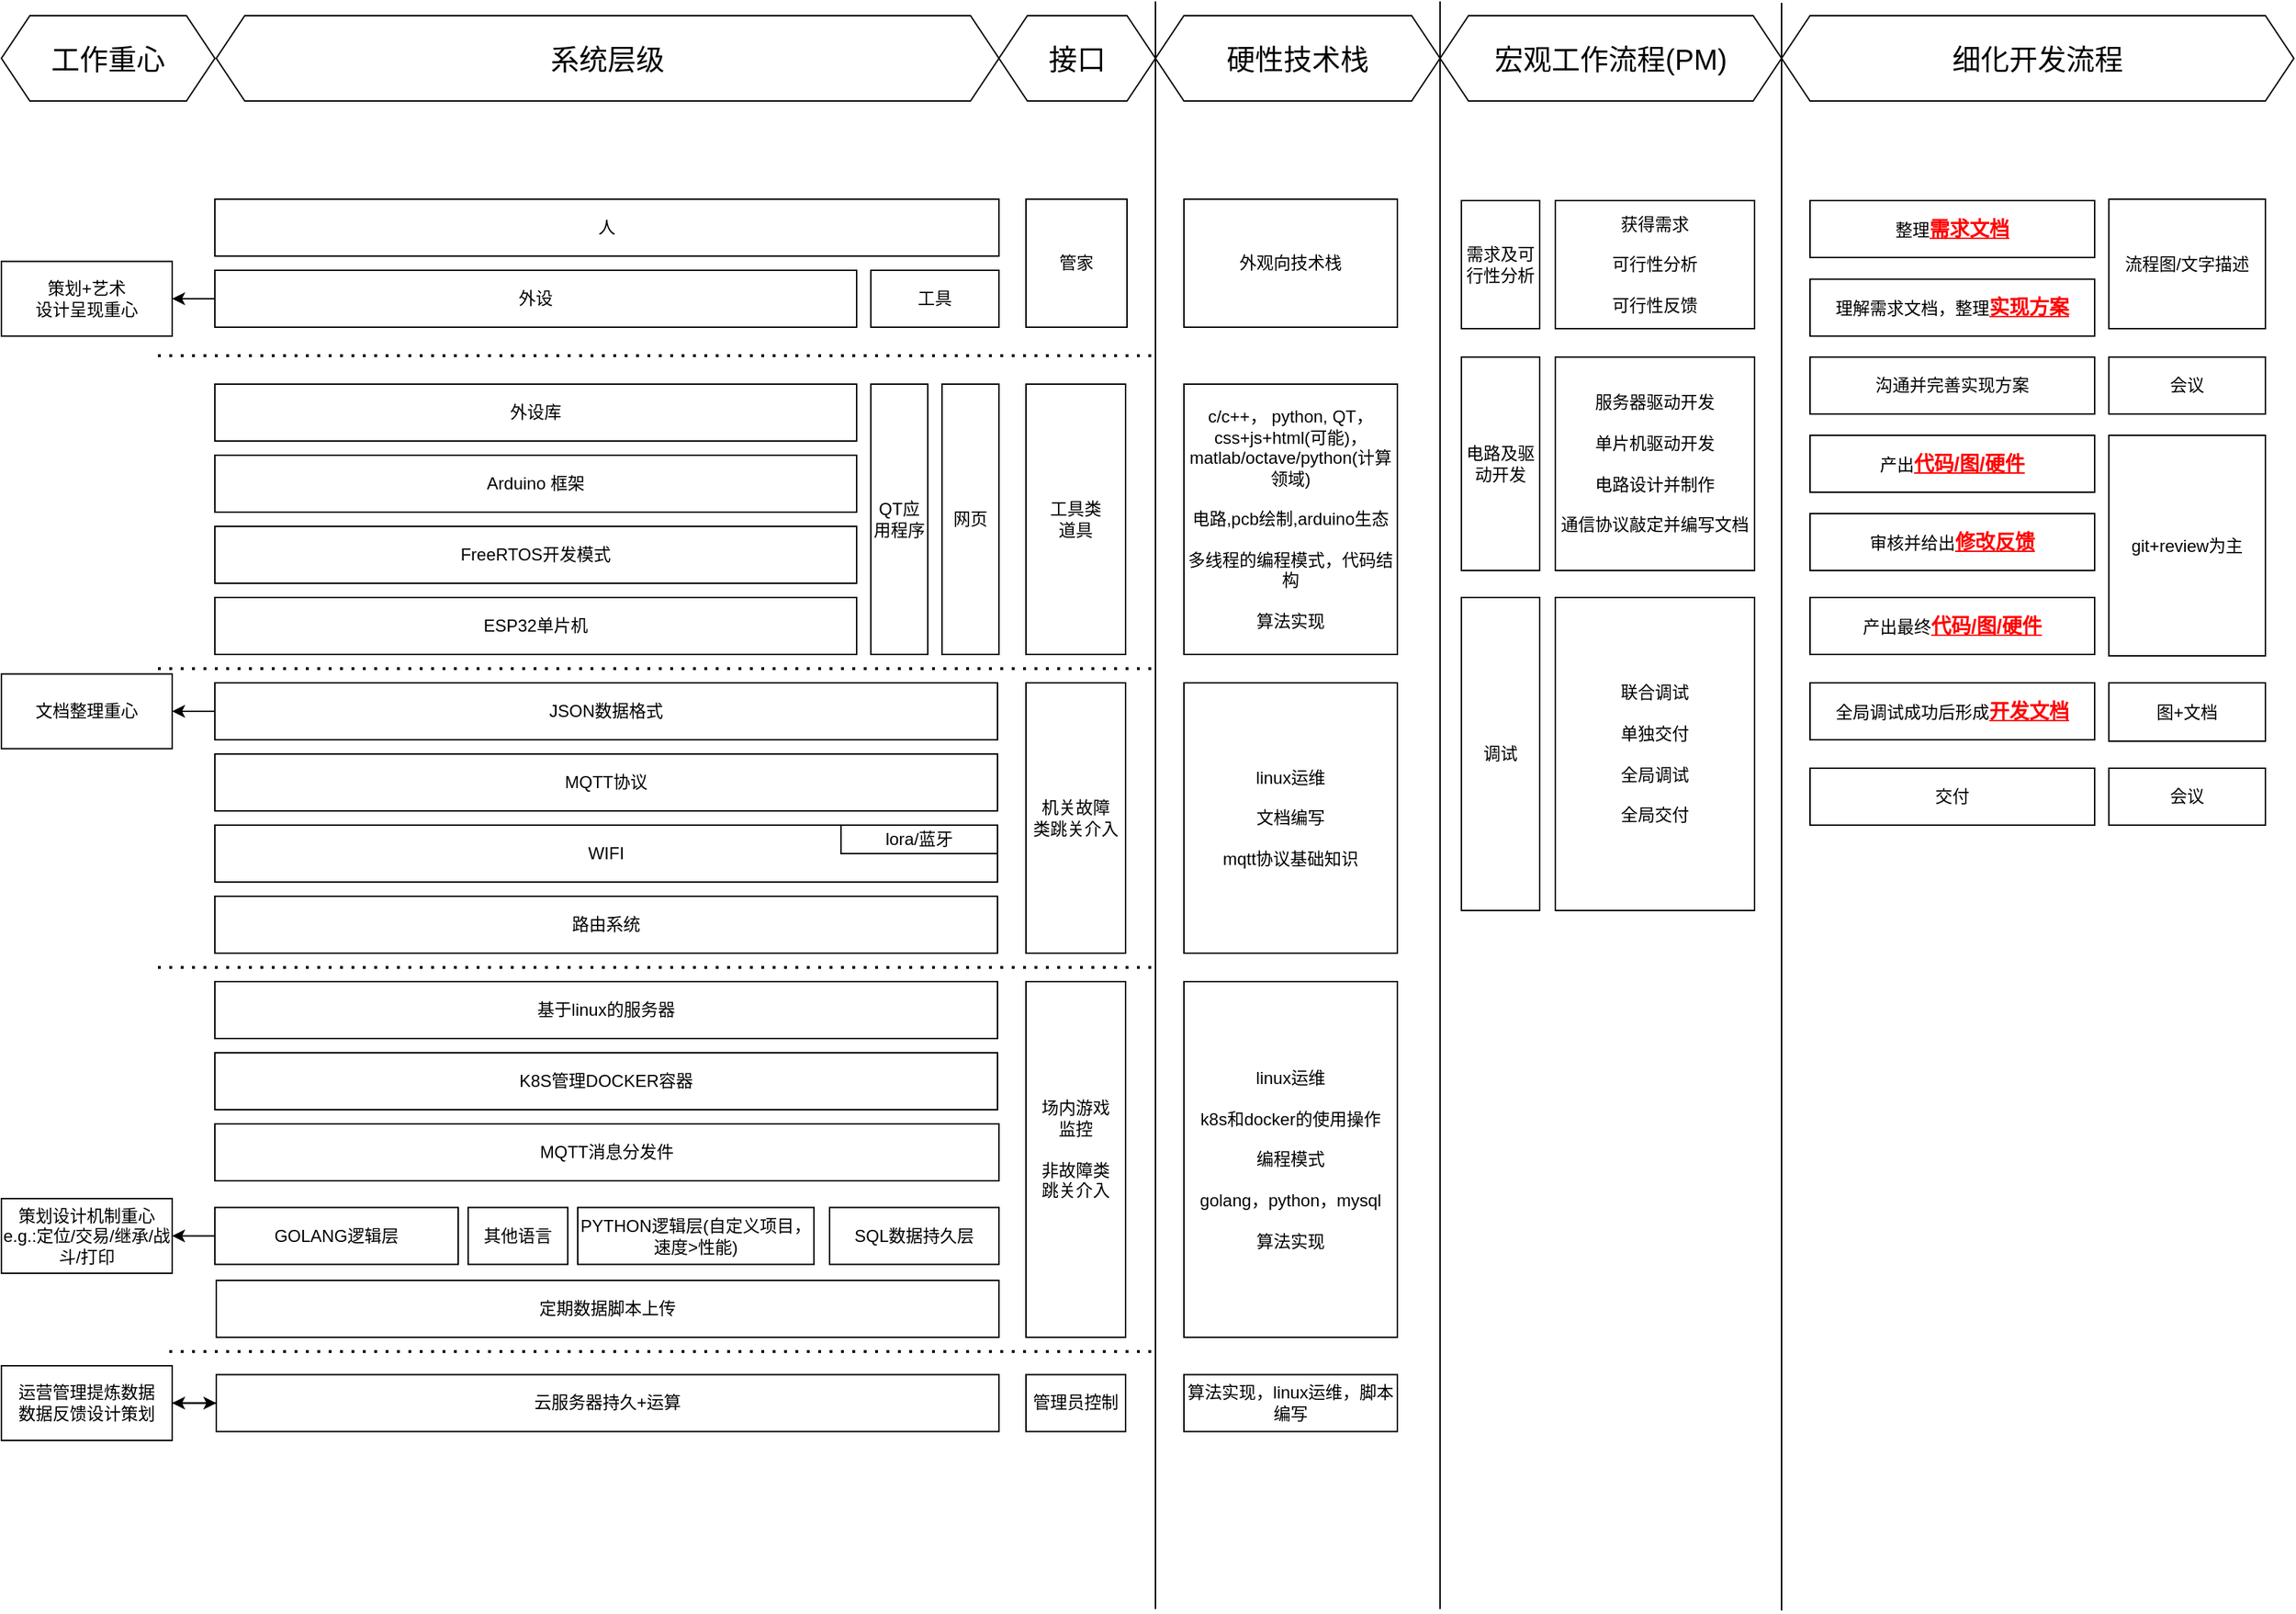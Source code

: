 <mxfile version="15.8.8" type="github">
  <diagram id="IV_X_TkmRIQZeNt81BuN" name="Page-1">
    <mxGraphModel dx="1902" dy="1037" grid="1" gridSize="10" guides="1" tooltips="1" connect="1" arrows="1" fold="1" page="1" pageScale="1" pageWidth="827" pageHeight="1169" math="0" shadow="0">
      <root>
        <mxCell id="0" />
        <mxCell id="1" parent="0" />
        <mxCell id="2juBTx7HcWIcTXjx7-tH-1" value="Arduino 框架" style="rounded=0;whiteSpace=wrap;html=1;" parent="1" vertex="1">
          <mxGeometry x="159" y="339" width="451" height="40" as="geometry" />
        </mxCell>
        <mxCell id="2juBTx7HcWIcTXjx7-tH-2" value="" style="endArrow=none;dashed=1;html=1;dashPattern=1 3;strokeWidth=2;rounded=0;" parent="1" edge="1">
          <mxGeometry width="50" height="50" relative="1" as="geometry">
            <mxPoint x="119" y="269" as="sourcePoint" />
            <mxPoint x="819" y="269" as="targetPoint" />
          </mxGeometry>
        </mxCell>
        <mxCell id="2juBTx7HcWIcTXjx7-tH-3" value="FreeRTOS开发模式" style="rounded=0;whiteSpace=wrap;html=1;" parent="1" vertex="1">
          <mxGeometry x="159" y="389" width="451" height="40" as="geometry" />
        </mxCell>
        <mxCell id="2juBTx7HcWIcTXjx7-tH-4" value="ESP32单片机" style="rounded=0;whiteSpace=wrap;html=1;" parent="1" vertex="1">
          <mxGeometry x="159" y="439" width="451" height="40" as="geometry" />
        </mxCell>
        <mxCell id="2juBTx7HcWIcTXjx7-tH-5" value="外设库" style="rounded=0;whiteSpace=wrap;html=1;" parent="1" vertex="1">
          <mxGeometry x="159" y="289" width="451" height="40" as="geometry" />
        </mxCell>
        <mxCell id="2juBTx7HcWIcTXjx7-tH-6" value="" style="endArrow=none;dashed=1;html=1;dashPattern=1 3;strokeWidth=2;rounded=0;" parent="1" edge="1">
          <mxGeometry width="50" height="50" relative="1" as="geometry">
            <mxPoint x="119" y="489" as="sourcePoint" />
            <mxPoint x="819" y="489" as="targetPoint" />
          </mxGeometry>
        </mxCell>
        <mxCell id="2juBTx7HcWIcTXjx7-tH-7" value="WIFI" style="rounded=0;whiteSpace=wrap;html=1;" parent="1" vertex="1">
          <mxGeometry x="159" y="599" width="550" height="40" as="geometry" />
        </mxCell>
        <mxCell id="2juBTx7HcWIcTXjx7-tH-8" value="lora/蓝牙" style="rounded=0;whiteSpace=wrap;html=1;" parent="1" vertex="1">
          <mxGeometry x="599" y="599" width="110" height="20" as="geometry" />
        </mxCell>
        <mxCell id="2juBTx7HcWIcTXjx7-tH-9" value="路由系统" style="rounded=0;whiteSpace=wrap;html=1;" parent="1" vertex="1">
          <mxGeometry x="159" y="649" width="550" height="40" as="geometry" />
        </mxCell>
        <mxCell id="2juBTx7HcWIcTXjx7-tH-10" value="基于linux的服务器" style="rounded=0;whiteSpace=wrap;html=1;" parent="1" vertex="1">
          <mxGeometry x="159" y="709" width="550" height="40" as="geometry" />
        </mxCell>
        <mxCell id="2juBTx7HcWIcTXjx7-tH-11" value="MQTT消息分发件" style="rounded=0;whiteSpace=wrap;html=1;" parent="1" vertex="1">
          <mxGeometry x="159" y="809" width="551" height="40" as="geometry" />
        </mxCell>
        <mxCell id="2juBTx7HcWIcTXjx7-tH-12" style="edgeStyle=orthogonalEdgeStyle;rounded=0;orthogonalLoop=1;jettySize=auto;html=1;entryX=1;entryY=0.5;entryDx=0;entryDy=0;" parent="1" source="2juBTx7HcWIcTXjx7-tH-13" target="2juBTx7HcWIcTXjx7-tH-30" edge="1">
          <mxGeometry relative="1" as="geometry" />
        </mxCell>
        <mxCell id="2juBTx7HcWIcTXjx7-tH-13" value="GOLANG逻辑层" style="rounded=0;whiteSpace=wrap;html=1;" parent="1" vertex="1">
          <mxGeometry x="159" y="867.75" width="171" height="40" as="geometry" />
        </mxCell>
        <mxCell id="2juBTx7HcWIcTXjx7-tH-14" value="SQL数据持久层" style="rounded=0;whiteSpace=wrap;html=1;" parent="1" vertex="1">
          <mxGeometry x="591" y="867.75" width="119" height="40" as="geometry" />
        </mxCell>
        <mxCell id="2juBTx7HcWIcTXjx7-tH-15" value="" style="endArrow=none;dashed=1;html=1;dashPattern=1 3;strokeWidth=2;rounded=0;" parent="1" edge="1">
          <mxGeometry width="50" height="50" relative="1" as="geometry">
            <mxPoint x="119" y="699" as="sourcePoint" />
            <mxPoint x="819" y="699" as="targetPoint" />
          </mxGeometry>
        </mxCell>
        <mxCell id="2juBTx7HcWIcTXjx7-tH-16" value="" style="endArrow=none;dashed=1;html=1;dashPattern=1 3;strokeWidth=2;rounded=0;" parent="1" edge="1">
          <mxGeometry width="50" height="50" relative="1" as="geometry">
            <mxPoint x="127" y="969" as="sourcePoint" />
            <mxPoint x="820" y="969" as="targetPoint" />
          </mxGeometry>
        </mxCell>
        <mxCell id="2juBTx7HcWIcTXjx7-tH-17" value="定期数据脚本上传" style="rounded=0;whiteSpace=wrap;html=1;" parent="1" vertex="1">
          <mxGeometry x="160" y="919" width="550" height="40" as="geometry" />
        </mxCell>
        <mxCell id="az-a027PcIVtvOwBR7CN-8" style="edgeStyle=orthogonalEdgeStyle;rounded=0;orthogonalLoop=1;jettySize=auto;html=1;entryX=1;entryY=0.5;entryDx=0;entryDy=0;" parent="1" source="2juBTx7HcWIcTXjx7-tH-19" target="2juBTx7HcWIcTXjx7-tH-33" edge="1">
          <mxGeometry relative="1" as="geometry" />
        </mxCell>
        <mxCell id="2juBTx7HcWIcTXjx7-tH-19" value="云服务器持久+运算" style="rounded=0;whiteSpace=wrap;html=1;" parent="1" vertex="1">
          <mxGeometry x="160" y="985.25" width="550" height="40" as="geometry" />
        </mxCell>
        <mxCell id="2juBTx7HcWIcTXjx7-tH-20" value="管理员控制" style="rounded=0;whiteSpace=wrap;html=1;" parent="1" vertex="1">
          <mxGeometry x="729" y="985.25" width="70" height="40" as="geometry" />
        </mxCell>
        <mxCell id="2juBTx7HcWIcTXjx7-tH-21" value="场内游戏&lt;br&gt;监控&lt;br&gt;&lt;br&gt;非故障类&lt;br&gt;跳关介入&lt;br&gt;&lt;br&gt;" style="rounded=0;whiteSpace=wrap;html=1;" parent="1" vertex="1">
          <mxGeometry x="729" y="709" width="70" height="250" as="geometry" />
        </mxCell>
        <mxCell id="az-a027PcIVtvOwBR7CN-7" style="edgeStyle=orthogonalEdgeStyle;rounded=0;orthogonalLoop=1;jettySize=auto;html=1;entryX=1;entryY=0.5;entryDx=0;entryDy=0;" parent="1" source="2juBTx7HcWIcTXjx7-tH-22" target="az-a027PcIVtvOwBR7CN-5" edge="1">
          <mxGeometry relative="1" as="geometry" />
        </mxCell>
        <mxCell id="2juBTx7HcWIcTXjx7-tH-22" value="JSON数据格式" style="rounded=0;whiteSpace=wrap;html=1;" parent="1" vertex="1">
          <mxGeometry x="159" y="499" width="550" height="40" as="geometry" />
        </mxCell>
        <mxCell id="2juBTx7HcWIcTXjx7-tH-23" value="MQTT协议" style="rounded=0;whiteSpace=wrap;html=1;" parent="1" vertex="1">
          <mxGeometry x="159" y="549" width="550" height="40" as="geometry" />
        </mxCell>
        <mxCell id="2juBTx7HcWIcTXjx7-tH-24" value="工具类&lt;br&gt;道具" style="rounded=0;whiteSpace=wrap;html=1;" parent="1" vertex="1">
          <mxGeometry x="729" y="289" width="70" height="190" as="geometry" />
        </mxCell>
        <mxCell id="2juBTx7HcWIcTXjx7-tH-25" value="机关故障&lt;br&gt;类跳关介入" style="rounded=0;whiteSpace=wrap;html=1;" parent="1" vertex="1">
          <mxGeometry x="729" y="499" width="70" height="190" as="geometry" />
        </mxCell>
        <mxCell id="2juBTx7HcWIcTXjx7-tH-26" style="edgeStyle=orthogonalEdgeStyle;rounded=0;orthogonalLoop=1;jettySize=auto;html=1;entryX=1;entryY=0.5;entryDx=0;entryDy=0;" parent="1" source="2juBTx7HcWIcTXjx7-tH-27" target="2juBTx7HcWIcTXjx7-tH-31" edge="1">
          <mxGeometry relative="1" as="geometry" />
        </mxCell>
        <mxCell id="2juBTx7HcWIcTXjx7-tH-27" value="外设" style="rounded=0;whiteSpace=wrap;html=1;" parent="1" vertex="1">
          <mxGeometry x="159" y="209" width="451" height="40" as="geometry" />
        </mxCell>
        <mxCell id="2juBTx7HcWIcTXjx7-tH-28" value="人" style="rounded=0;whiteSpace=wrap;html=1;" parent="1" vertex="1">
          <mxGeometry x="159" y="159" width="551" height="40" as="geometry" />
        </mxCell>
        <mxCell id="2juBTx7HcWIcTXjx7-tH-29" value="工具" style="rounded=0;whiteSpace=wrap;html=1;" parent="1" vertex="1">
          <mxGeometry x="620" y="209" width="90" height="40" as="geometry" />
        </mxCell>
        <mxCell id="2juBTx7HcWIcTXjx7-tH-30" value="策划设计机制重心&lt;br&gt;e.g.:定位/交易/继承/战斗/打印" style="rounded=0;whiteSpace=wrap;html=1;" parent="1" vertex="1">
          <mxGeometry x="9" y="861.5" width="120" height="52.5" as="geometry" />
        </mxCell>
        <mxCell id="2juBTx7HcWIcTXjx7-tH-31" value="策划+艺术&lt;br&gt;设计呈现重心" style="rounded=0;whiteSpace=wrap;html=1;" parent="1" vertex="1">
          <mxGeometry x="9" y="202.75" width="120" height="52.5" as="geometry" />
        </mxCell>
        <mxCell id="az-a027PcIVtvOwBR7CN-9" style="edgeStyle=orthogonalEdgeStyle;rounded=0;orthogonalLoop=1;jettySize=auto;html=1;entryX=0;entryY=0.5;entryDx=0;entryDy=0;" parent="1" source="2juBTx7HcWIcTXjx7-tH-33" target="2juBTx7HcWIcTXjx7-tH-19" edge="1">
          <mxGeometry relative="1" as="geometry" />
        </mxCell>
        <mxCell id="2juBTx7HcWIcTXjx7-tH-33" value="运营管理提炼数据&lt;br&gt;数据反馈设计策划" style="rounded=0;whiteSpace=wrap;html=1;" parent="1" vertex="1">
          <mxGeometry x="9" y="979" width="120" height="52.5" as="geometry" />
        </mxCell>
        <mxCell id="az-a027PcIVtvOwBR7CN-1" value="K8S管理DOCKER容器" style="rounded=0;whiteSpace=wrap;html=1;" parent="1" vertex="1">
          <mxGeometry x="159" y="759" width="550" height="40" as="geometry" />
        </mxCell>
        <mxCell id="az-a027PcIVtvOwBR7CN-2" value="PYTHON逻辑层(自定义项目，速度&amp;gt;性能)" style="rounded=0;whiteSpace=wrap;html=1;" parent="1" vertex="1">
          <mxGeometry x="414" y="867.75" width="166" height="40" as="geometry" />
        </mxCell>
        <mxCell id="az-a027PcIVtvOwBR7CN-3" value="QT应用程序" style="rounded=0;whiteSpace=wrap;html=1;" parent="1" vertex="1">
          <mxGeometry x="620" y="289" width="40" height="190" as="geometry" />
        </mxCell>
        <mxCell id="az-a027PcIVtvOwBR7CN-4" value="网页" style="rounded=0;whiteSpace=wrap;html=1;" parent="1" vertex="1">
          <mxGeometry x="670" y="289" width="40" height="190" as="geometry" />
        </mxCell>
        <mxCell id="az-a027PcIVtvOwBR7CN-5" value="文档整理重心" style="rounded=0;whiteSpace=wrap;html=1;" parent="1" vertex="1">
          <mxGeometry x="9" y="492.75" width="120" height="52.5" as="geometry" />
        </mxCell>
        <mxCell id="az-a027PcIVtvOwBR7CN-10" value="外观向技术栈" style="rounded=0;whiteSpace=wrap;html=1;" parent="1" vertex="1">
          <mxGeometry x="840" y="159" width="150" height="90" as="geometry" />
        </mxCell>
        <mxCell id="az-a027PcIVtvOwBR7CN-11" value="c/c++， python, QT， css+js+html(可能)，matlab/octave/python(计算领域)&lt;br&gt;&lt;br&gt;电路,pcb绘制,arduino生态&lt;br&gt;&lt;br&gt;多线程的编程模式，代码结构&lt;br&gt;&lt;br&gt;算法实现" style="rounded=0;whiteSpace=wrap;html=1;" parent="1" vertex="1">
          <mxGeometry x="840" y="289" width="150" height="190" as="geometry" />
        </mxCell>
        <mxCell id="az-a027PcIVtvOwBR7CN-12" value="linux运维&lt;br&gt;&lt;br&gt;文档编写&lt;br&gt;&lt;br&gt;mqtt协议基础知识" style="rounded=0;whiteSpace=wrap;html=1;" parent="1" vertex="1">
          <mxGeometry x="840" y="499" width="150" height="190" as="geometry" />
        </mxCell>
        <mxCell id="az-a027PcIVtvOwBR7CN-13" value="linux运维&lt;br&gt;&lt;br&gt;k8s和docker的使用操作&lt;br&gt;&lt;br&gt;编程模式&lt;br&gt;&lt;br&gt;golang，python，mysql&lt;br&gt;&lt;br&gt;算法实现" style="rounded=0;whiteSpace=wrap;html=1;" parent="1" vertex="1">
          <mxGeometry x="840" y="709" width="150" height="250" as="geometry" />
        </mxCell>
        <mxCell id="az-a027PcIVtvOwBR7CN-14" value="算法实现，linux运维，脚本编写" style="rounded=0;whiteSpace=wrap;html=1;" parent="1" vertex="1">
          <mxGeometry x="840" y="985.25" width="150" height="40" as="geometry" />
        </mxCell>
        <mxCell id="az-a027PcIVtvOwBR7CN-15" value="" style="endArrow=none;html=1;rounded=0;" parent="1" edge="1">
          <mxGeometry width="50" height="50" relative="1" as="geometry">
            <mxPoint x="1020" y="1150" as="sourcePoint" />
            <mxPoint x="1020" y="20" as="targetPoint" />
          </mxGeometry>
        </mxCell>
        <mxCell id="az-a027PcIVtvOwBR7CN-16" value="" style="endArrow=none;html=1;rounded=0;" parent="1" edge="1">
          <mxGeometry width="50" height="50" relative="1" as="geometry">
            <mxPoint x="820" y="1150" as="sourcePoint" />
            <mxPoint x="820" y="20" as="targetPoint" />
          </mxGeometry>
        </mxCell>
        <mxCell id="az-a027PcIVtvOwBR7CN-18" value="其他语言" style="rounded=0;whiteSpace=wrap;html=1;" parent="1" vertex="1">
          <mxGeometry x="337" y="867.75" width="70" height="40" as="geometry" />
        </mxCell>
        <mxCell id="az-a027PcIVtvOwBR7CN-19" value="管家" style="rounded=0;whiteSpace=wrap;html=1;" parent="1" vertex="1">
          <mxGeometry x="729" y="159" width="71" height="90" as="geometry" />
        </mxCell>
        <mxCell id="az-a027PcIVtvOwBR7CN-20" value="需求及可行性分析" style="rounded=0;whiteSpace=wrap;html=1;" parent="1" vertex="1">
          <mxGeometry x="1035" y="160" width="55" height="90" as="geometry" />
        </mxCell>
        <mxCell id="az-a027PcIVtvOwBR7CN-22" value="&lt;font style=&quot;font-size: 20px&quot;&gt;系统层级&lt;/font&gt;" style="shape=hexagon;perimeter=hexagonPerimeter2;whiteSpace=wrap;html=1;fixedSize=1;" parent="1" vertex="1">
          <mxGeometry x="160" y="30" width="550" height="60" as="geometry" />
        </mxCell>
        <mxCell id="az-a027PcIVtvOwBR7CN-23" value="&lt;font style=&quot;font-size: 20px&quot;&gt;工作重心&lt;/font&gt;" style="shape=hexagon;perimeter=hexagonPerimeter2;whiteSpace=wrap;html=1;fixedSize=1;" parent="1" vertex="1">
          <mxGeometry x="9" y="30" width="150" height="60" as="geometry" />
        </mxCell>
        <mxCell id="az-a027PcIVtvOwBR7CN-24" value="&lt;font style=&quot;font-size: 20px&quot;&gt;接口&lt;/font&gt;" style="shape=hexagon;perimeter=hexagonPerimeter2;whiteSpace=wrap;html=1;fixedSize=1;" parent="1" vertex="1">
          <mxGeometry x="710" y="30" width="110" height="60" as="geometry" />
        </mxCell>
        <mxCell id="az-a027PcIVtvOwBR7CN-25" value="&lt;font style=&quot;font-size: 20px&quot;&gt;硬性技术栈&lt;/font&gt;" style="shape=hexagon;perimeter=hexagonPerimeter2;whiteSpace=wrap;html=1;fixedSize=1;" parent="1" vertex="1">
          <mxGeometry x="820" y="30" width="200" height="60" as="geometry" />
        </mxCell>
        <mxCell id="az-a027PcIVtvOwBR7CN-26" value="&lt;font style=&quot;font-size: 20px&quot;&gt;宏观工作流程(PM)&lt;/font&gt;" style="shape=hexagon;perimeter=hexagonPerimeter2;whiteSpace=wrap;html=1;fixedSize=1;" parent="1" vertex="1">
          <mxGeometry x="1020" y="30" width="240" height="60" as="geometry" />
        </mxCell>
        <mxCell id="az-a027PcIVtvOwBR7CN-30" value="&lt;font style=&quot;font-size: 12px&quot;&gt;获得需求&lt;br&gt;&lt;br&gt;可行性分析&lt;br&gt;&lt;br&gt;可行性反馈&lt;/font&gt;" style="rounded=0;whiteSpace=wrap;html=1;" parent="1" vertex="1">
          <mxGeometry x="1101" y="160" width="140" height="90" as="geometry" />
        </mxCell>
        <mxCell id="az-a027PcIVtvOwBR7CN-31" value="服务器驱动开发&lt;br&gt;&lt;br&gt;单片机驱动开发&lt;br&gt;&lt;br&gt;电路设计并制作&lt;br&gt;&lt;br&gt;通信协议敲定并编写文档" style="rounded=0;whiteSpace=wrap;html=1;" parent="1" vertex="1">
          <mxGeometry x="1101" y="270" width="140" height="150" as="geometry" />
        </mxCell>
        <mxCell id="az-a027PcIVtvOwBR7CN-32" value="电路及驱动开发" style="rounded=0;whiteSpace=wrap;html=1;" parent="1" vertex="1">
          <mxGeometry x="1035" y="270" width="55" height="150" as="geometry" />
        </mxCell>
        <mxCell id="az-a027PcIVtvOwBR7CN-33" value="调试" style="rounded=0;whiteSpace=wrap;html=1;" parent="1" vertex="1">
          <mxGeometry x="1035" y="439" width="55" height="220" as="geometry" />
        </mxCell>
        <mxCell id="az-a027PcIVtvOwBR7CN-34" value="联合调试&lt;br&gt;&lt;br&gt;单独交付&lt;br&gt;&lt;br&gt;全局调试&lt;br&gt;&lt;br&gt;全局交付" style="rounded=0;whiteSpace=wrap;html=1;" parent="1" vertex="1">
          <mxGeometry x="1101" y="439" width="140" height="220" as="geometry" />
        </mxCell>
        <mxCell id="az-a027PcIVtvOwBR7CN-35" value="&lt;font style=&quot;font-size: 20px&quot;&gt;细化开发流程&lt;/font&gt;" style="shape=hexagon;perimeter=hexagonPerimeter2;whiteSpace=wrap;html=1;fixedSize=1;" parent="1" vertex="1">
          <mxGeometry x="1260" y="30" width="360" height="60" as="geometry" />
        </mxCell>
        <mxCell id="az-a027PcIVtvOwBR7CN-36" value="" style="endArrow=none;html=1;rounded=0;" parent="1" edge="1">
          <mxGeometry width="50" height="50" relative="1" as="geometry">
            <mxPoint x="1260" y="1151.0" as="sourcePoint" />
            <mxPoint x="1260" y="21" as="targetPoint" />
          </mxGeometry>
        </mxCell>
        <mxCell id="az-a027PcIVtvOwBR7CN-37" value="整理&lt;font color=&quot;#ff0000&quot; size=&quot;1&quot;&gt;&lt;b&gt;&lt;u style=&quot;font-size: 14px&quot;&gt;需求文档&lt;/u&gt;&lt;/b&gt;&lt;/font&gt;" style="rounded=0;whiteSpace=wrap;html=1;fontSize=12;" parent="1" vertex="1">
          <mxGeometry x="1280" y="160" width="200" height="40" as="geometry" />
        </mxCell>
        <mxCell id="az-a027PcIVtvOwBR7CN-38" value="理解需求文档，整理&lt;font color=&quot;#ff0000&quot; style=&quot;font-size: 14px&quot;&gt;&lt;b&gt;&lt;u&gt;实现方案&lt;/u&gt;&lt;/b&gt;&lt;/font&gt;" style="rounded=0;whiteSpace=wrap;html=1;fontSize=12;" parent="1" vertex="1">
          <mxGeometry x="1280" y="215.25" width="200" height="40" as="geometry" />
        </mxCell>
        <mxCell id="az-a027PcIVtvOwBR7CN-39" value="沟通并完善实现方案" style="rounded=0;whiteSpace=wrap;html=1;fontSize=12;" parent="1" vertex="1">
          <mxGeometry x="1280" y="270" width="200" height="40" as="geometry" />
        </mxCell>
        <mxCell id="az-a027PcIVtvOwBR7CN-40" value="产出&lt;font color=&quot;#ff0000&quot; size=&quot;1&quot;&gt;&lt;b&gt;&lt;u style=&quot;font-size: 14px&quot;&gt;代码/图/硬件&lt;/u&gt;&lt;/b&gt;&lt;/font&gt;" style="rounded=0;whiteSpace=wrap;html=1;fontSize=12;" parent="1" vertex="1">
          <mxGeometry x="1280" y="325" width="200" height="40" as="geometry" />
        </mxCell>
        <mxCell id="az-a027PcIVtvOwBR7CN-41" value="审核并给出&lt;font color=&quot;#ff0000&quot; size=&quot;1&quot;&gt;&lt;b&gt;&lt;u style=&quot;font-size: 14px&quot;&gt;修改反馈&lt;/u&gt;&lt;/b&gt;&lt;/font&gt;" style="rounded=0;whiteSpace=wrap;html=1;fontSize=12;" parent="1" vertex="1">
          <mxGeometry x="1280" y="380" width="200" height="40" as="geometry" />
        </mxCell>
        <mxCell id="az-a027PcIVtvOwBR7CN-42" value="产出最终&lt;font color=&quot;#ff0000&quot; style=&quot;font-size: 14px&quot;&gt;&lt;b&gt;&lt;u&gt;代码/图/硬件&lt;/u&gt;&lt;/b&gt;&lt;/font&gt;" style="rounded=0;whiteSpace=wrap;html=1;fontSize=12;" parent="1" vertex="1">
          <mxGeometry x="1280" y="439" width="200" height="40" as="geometry" />
        </mxCell>
        <mxCell id="az-a027PcIVtvOwBR7CN-43" value="全局调试成功后形成&lt;font color=&quot;#ff0000&quot; size=&quot;1&quot;&gt;&lt;b&gt;&lt;u style=&quot;font-size: 14px&quot;&gt;开发文档&lt;/u&gt;&lt;/b&gt;&lt;/font&gt;" style="rounded=0;whiteSpace=wrap;html=1;fontSize=12;" parent="1" vertex="1">
          <mxGeometry x="1280" y="499" width="200" height="40" as="geometry" />
        </mxCell>
        <mxCell id="az-a027PcIVtvOwBR7CN-44" value="交付" style="rounded=0;whiteSpace=wrap;html=1;fontSize=12;" parent="1" vertex="1">
          <mxGeometry x="1280" y="559" width="200" height="40" as="geometry" />
        </mxCell>
        <mxCell id="az-a027PcIVtvOwBR7CN-46" value="流程图/文字描述" style="rounded=0;whiteSpace=wrap;html=1;fontSize=12;" parent="1" vertex="1">
          <mxGeometry x="1490" y="159" width="110" height="91" as="geometry" />
        </mxCell>
        <mxCell id="az-a027PcIVtvOwBR7CN-47" value="会议" style="rounded=0;whiteSpace=wrap;html=1;fontSize=12;" parent="1" vertex="1">
          <mxGeometry x="1490" y="270" width="110" height="40" as="geometry" />
        </mxCell>
        <mxCell id="az-a027PcIVtvOwBR7CN-48" value="git+review为主" style="rounded=0;whiteSpace=wrap;html=1;fontSize=12;" parent="1" vertex="1">
          <mxGeometry x="1490" y="325" width="110" height="155" as="geometry" />
        </mxCell>
        <mxCell id="az-a027PcIVtvOwBR7CN-49" value="图+文档" style="rounded=0;whiteSpace=wrap;html=1;fontSize=12;" parent="1" vertex="1">
          <mxGeometry x="1490" y="499" width="110" height="41" as="geometry" />
        </mxCell>
        <mxCell id="az-a027PcIVtvOwBR7CN-50" value="会议" style="rounded=0;whiteSpace=wrap;html=1;fontSize=12;" parent="1" vertex="1">
          <mxGeometry x="1490" y="559" width="110" height="40" as="geometry" />
        </mxCell>
      </root>
    </mxGraphModel>
  </diagram>
</mxfile>

